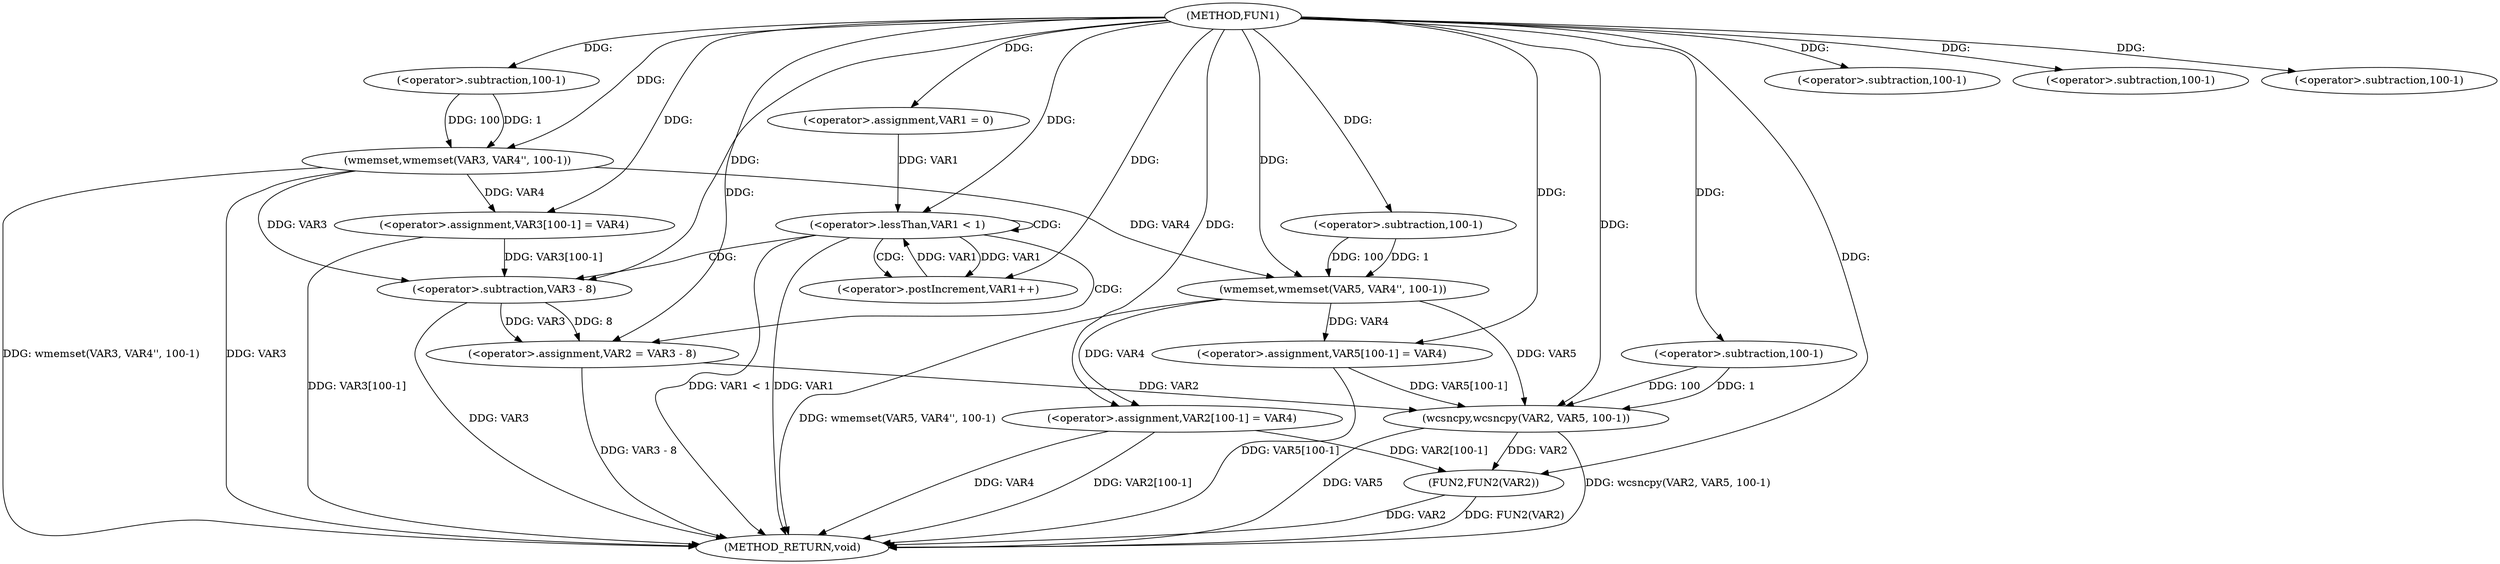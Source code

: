 digraph FUN1 {  
"1000100" [label = "(METHOD,FUN1)" ]
"1000163" [label = "(METHOD_RETURN,void)" ]
"1000105" [label = "(wmemset,wmemset(VAR3, VAR4'', 100-1))" ]
"1000108" [label = "(<operator>.subtraction,100-1)" ]
"1000111" [label = "(<operator>.assignment,VAR3[100-1] = VAR4)" ]
"1000114" [label = "(<operator>.subtraction,100-1)" ]
"1000119" [label = "(<operator>.assignment,VAR1 = 0)" ]
"1000122" [label = "(<operator>.lessThan,VAR1 < 1)" ]
"1000125" [label = "(<operator>.postIncrement,VAR1++)" ]
"1000128" [label = "(<operator>.assignment,VAR2 = VAR3 - 8)" ]
"1000130" [label = "(<operator>.subtraction,VAR3 - 8)" ]
"1000135" [label = "(wmemset,wmemset(VAR5, VAR4'', 100-1))" ]
"1000138" [label = "(<operator>.subtraction,100-1)" ]
"1000141" [label = "(<operator>.assignment,VAR5[100-1] = VAR4)" ]
"1000144" [label = "(<operator>.subtraction,100-1)" ]
"1000148" [label = "(wcsncpy,wcsncpy(VAR2, VAR5, 100-1))" ]
"1000151" [label = "(<operator>.subtraction,100-1)" ]
"1000154" [label = "(<operator>.assignment,VAR2[100-1] = VAR4)" ]
"1000157" [label = "(<operator>.subtraction,100-1)" ]
"1000161" [label = "(FUN2,FUN2(VAR2))" ]
  "1000128" -> "1000163"  [ label = "DDG: VAR3 - 8"] 
  "1000141" -> "1000163"  [ label = "DDG: VAR5[100-1]"] 
  "1000105" -> "1000163"  [ label = "DDG: wmemset(VAR3, VAR4'', 100-1)"] 
  "1000154" -> "1000163"  [ label = "DDG: VAR4"] 
  "1000154" -> "1000163"  [ label = "DDG: VAR2[100-1]"] 
  "1000148" -> "1000163"  [ label = "DDG: wcsncpy(VAR2, VAR5, 100-1)"] 
  "1000111" -> "1000163"  [ label = "DDG: VAR3[100-1]"] 
  "1000135" -> "1000163"  [ label = "DDG: wmemset(VAR5, VAR4'', 100-1)"] 
  "1000122" -> "1000163"  [ label = "DDG: VAR1 < 1"] 
  "1000148" -> "1000163"  [ label = "DDG: VAR5"] 
  "1000161" -> "1000163"  [ label = "DDG: VAR2"] 
  "1000105" -> "1000163"  [ label = "DDG: VAR3"] 
  "1000130" -> "1000163"  [ label = "DDG: VAR3"] 
  "1000122" -> "1000163"  [ label = "DDG: VAR1"] 
  "1000161" -> "1000163"  [ label = "DDG: FUN2(VAR2)"] 
  "1000100" -> "1000105"  [ label = "DDG: "] 
  "1000108" -> "1000105"  [ label = "DDG: 100"] 
  "1000108" -> "1000105"  [ label = "DDG: 1"] 
  "1000100" -> "1000108"  [ label = "DDG: "] 
  "1000105" -> "1000111"  [ label = "DDG: VAR4"] 
  "1000100" -> "1000111"  [ label = "DDG: "] 
  "1000100" -> "1000114"  [ label = "DDG: "] 
  "1000100" -> "1000119"  [ label = "DDG: "] 
  "1000125" -> "1000122"  [ label = "DDG: VAR1"] 
  "1000119" -> "1000122"  [ label = "DDG: VAR1"] 
  "1000100" -> "1000122"  [ label = "DDG: "] 
  "1000122" -> "1000125"  [ label = "DDG: VAR1"] 
  "1000100" -> "1000125"  [ label = "DDG: "] 
  "1000130" -> "1000128"  [ label = "DDG: VAR3"] 
  "1000130" -> "1000128"  [ label = "DDG: 8"] 
  "1000100" -> "1000128"  [ label = "DDG: "] 
  "1000111" -> "1000130"  [ label = "DDG: VAR3[100-1]"] 
  "1000105" -> "1000130"  [ label = "DDG: VAR3"] 
  "1000100" -> "1000130"  [ label = "DDG: "] 
  "1000100" -> "1000135"  [ label = "DDG: "] 
  "1000105" -> "1000135"  [ label = "DDG: VAR4"] 
  "1000138" -> "1000135"  [ label = "DDG: 100"] 
  "1000138" -> "1000135"  [ label = "DDG: 1"] 
  "1000100" -> "1000138"  [ label = "DDG: "] 
  "1000135" -> "1000141"  [ label = "DDG: VAR4"] 
  "1000100" -> "1000141"  [ label = "DDG: "] 
  "1000100" -> "1000144"  [ label = "DDG: "] 
  "1000128" -> "1000148"  [ label = "DDG: VAR2"] 
  "1000100" -> "1000148"  [ label = "DDG: "] 
  "1000141" -> "1000148"  [ label = "DDG: VAR5[100-1]"] 
  "1000135" -> "1000148"  [ label = "DDG: VAR5"] 
  "1000151" -> "1000148"  [ label = "DDG: 100"] 
  "1000151" -> "1000148"  [ label = "DDG: 1"] 
  "1000100" -> "1000151"  [ label = "DDG: "] 
  "1000100" -> "1000154"  [ label = "DDG: "] 
  "1000135" -> "1000154"  [ label = "DDG: VAR4"] 
  "1000100" -> "1000157"  [ label = "DDG: "] 
  "1000154" -> "1000161"  [ label = "DDG: VAR2[100-1]"] 
  "1000148" -> "1000161"  [ label = "DDG: VAR2"] 
  "1000100" -> "1000161"  [ label = "DDG: "] 
  "1000122" -> "1000128"  [ label = "CDG: "] 
  "1000122" -> "1000125"  [ label = "CDG: "] 
  "1000122" -> "1000130"  [ label = "CDG: "] 
  "1000122" -> "1000122"  [ label = "CDG: "] 
}
